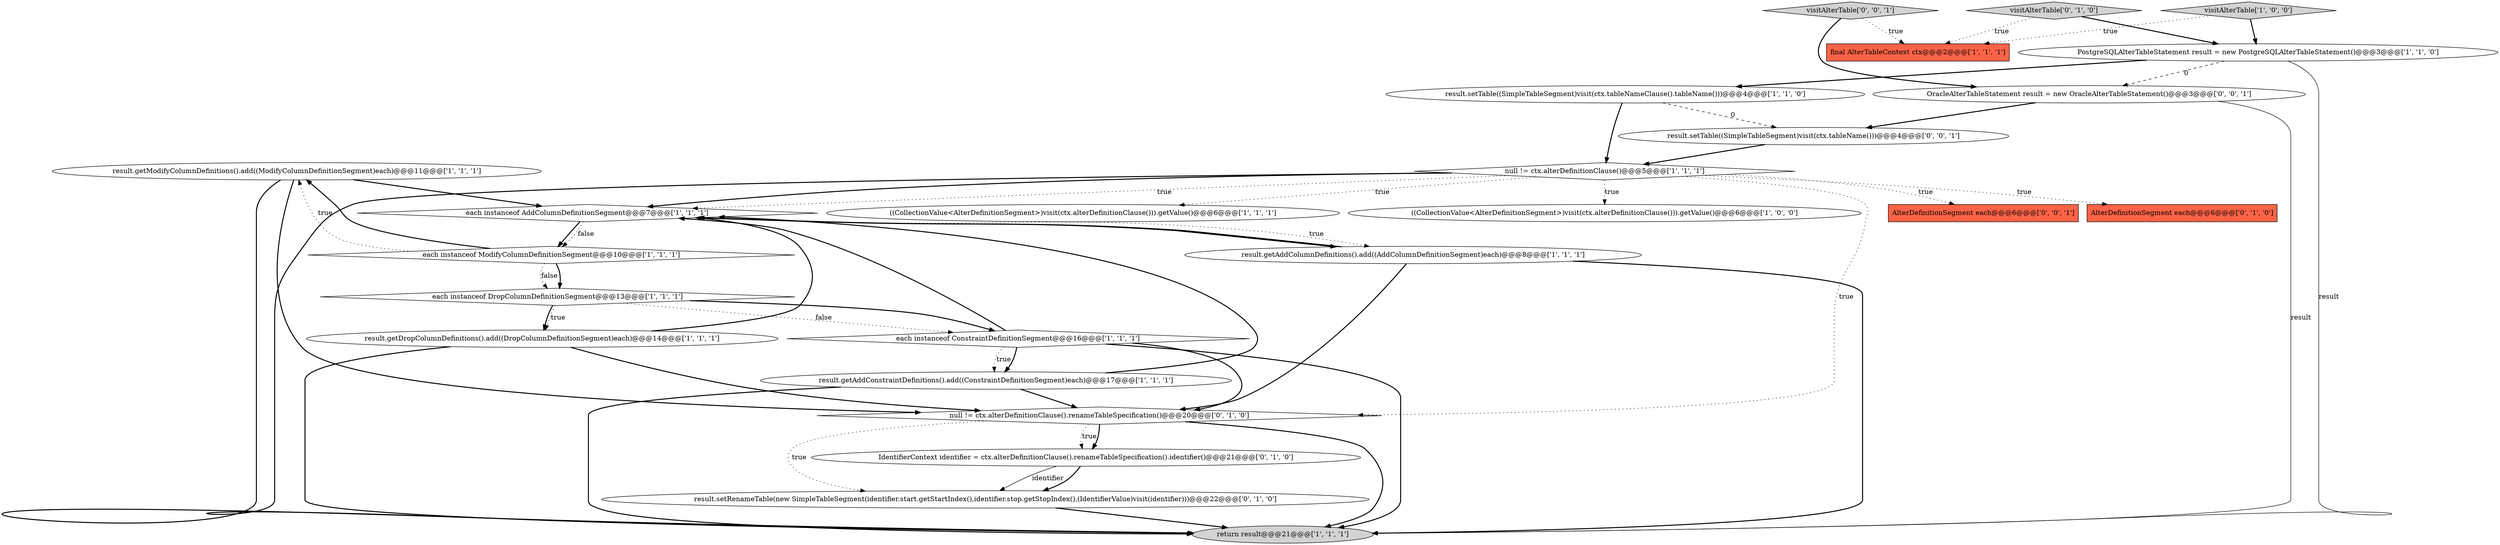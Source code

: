 digraph {
19 [style = filled, label = "result.setRenameTable(new SimpleTableSegment(identifier.start.getStartIndex(),identifier.stop.getStopIndex(),(IdentifierValue)visit(identifier)))@@@22@@@['0', '1', '0']", fillcolor = white, shape = ellipse image = "AAA1AAABBB2BBB"];
6 [style = filled, label = "result.getModifyColumnDefinitions().add((ModifyColumnDefinitionSegment)each)@@@11@@@['1', '1', '1']", fillcolor = white, shape = ellipse image = "AAA0AAABBB1BBB"];
12 [style = filled, label = "((CollectionValue<AlterDefinitionSegment>)visit(ctx.alterDefinitionClause())).getValue()@@@6@@@['1', '1', '1']", fillcolor = white, shape = ellipse image = "AAA0AAABBB1BBB"];
11 [style = filled, label = "null != ctx.alterDefinitionClause()@@@5@@@['1', '1', '1']", fillcolor = white, shape = diamond image = "AAA0AAABBB1BBB"];
0 [style = filled, label = "final AlterTableContext ctx@@@2@@@['1', '1', '1']", fillcolor = tomato, shape = box image = "AAA0AAABBB1BBB"];
3 [style = filled, label = "each instanceof DropColumnDefinitionSegment@@@13@@@['1', '1', '1']", fillcolor = white, shape = diamond image = "AAA0AAABBB1BBB"];
15 [style = filled, label = "PostgreSQLAlterTableStatement result = new PostgreSQLAlterTableStatement()@@@3@@@['1', '1', '0']", fillcolor = white, shape = ellipse image = "AAA0AAABBB1BBB"];
4 [style = filled, label = "result.getAddColumnDefinitions().add((AddColumnDefinitionSegment)each)@@@8@@@['1', '1', '1']", fillcolor = white, shape = ellipse image = "AAA0AAABBB1BBB"];
14 [style = filled, label = "each instanceof ModifyColumnDefinitionSegment@@@10@@@['1', '1', '1']", fillcolor = white, shape = diamond image = "AAA0AAABBB1BBB"];
21 [style = filled, label = "visitAlterTable['0', '0', '1']", fillcolor = lightgray, shape = diamond image = "AAA0AAABBB3BBB"];
9 [style = filled, label = "((CollectionValue<AlterDefinitionSegment>)visit(ctx.alterDefinitionClause())).getValue()@@@6@@@['1', '0', '0']", fillcolor = white, shape = ellipse image = "AAA0AAABBB1BBB"];
23 [style = filled, label = "OracleAlterTableStatement result = new OracleAlterTableStatement()@@@3@@@['0', '0', '1']", fillcolor = white, shape = ellipse image = "AAA0AAABBB3BBB"];
2 [style = filled, label = "result.getAddConstraintDefinitions().add((ConstraintDefinitionSegment)each)@@@17@@@['1', '1', '1']", fillcolor = white, shape = ellipse image = "AAA0AAABBB1BBB"];
1 [style = filled, label = "result.setTable((SimpleTableSegment)visit(ctx.tableNameClause().tableName()))@@@4@@@['1', '1', '0']", fillcolor = white, shape = ellipse image = "AAA0AAABBB1BBB"];
7 [style = filled, label = "result.getDropColumnDefinitions().add((DropColumnDefinitionSegment)each)@@@14@@@['1', '1', '1']", fillcolor = white, shape = ellipse image = "AAA0AAABBB1BBB"];
16 [style = filled, label = "null != ctx.alterDefinitionClause().renameTableSpecification()@@@20@@@['0', '1', '0']", fillcolor = white, shape = diamond image = "AAA1AAABBB2BBB"];
18 [style = filled, label = "visitAlterTable['0', '1', '0']", fillcolor = lightgray, shape = diamond image = "AAA0AAABBB2BBB"];
22 [style = filled, label = "AlterDefinitionSegment each@@@6@@@['0', '0', '1']", fillcolor = tomato, shape = box image = "AAA0AAABBB3BBB"];
5 [style = filled, label = "each instanceof AddColumnDefinitionSegment@@@7@@@['1', '1', '1']", fillcolor = white, shape = diamond image = "AAA0AAABBB1BBB"];
20 [style = filled, label = "IdentifierContext identifier = ctx.alterDefinitionClause().renameTableSpecification().identifier()@@@21@@@['0', '1', '0']", fillcolor = white, shape = ellipse image = "AAA1AAABBB2BBB"];
17 [style = filled, label = "AlterDefinitionSegment each@@@6@@@['0', '1', '0']", fillcolor = tomato, shape = box image = "AAA0AAABBB2BBB"];
24 [style = filled, label = "result.setTable((SimpleTableSegment)visit(ctx.tableName()))@@@4@@@['0', '0', '1']", fillcolor = white, shape = ellipse image = "AAA0AAABBB3BBB"];
13 [style = filled, label = "return result@@@21@@@['1', '1', '1']", fillcolor = lightgray, shape = ellipse image = "AAA0AAABBB1BBB"];
10 [style = filled, label = "each instanceof ConstraintDefinitionSegment@@@16@@@['1', '1', '1']", fillcolor = white, shape = diamond image = "AAA0AAABBB1BBB"];
8 [style = filled, label = "visitAlterTable['1', '0', '0']", fillcolor = lightgray, shape = diamond image = "AAA0AAABBB1BBB"];
10->16 [style = bold, label=""];
21->0 [style = dotted, label="true"];
10->2 [style = dotted, label="true"];
5->14 [style = bold, label=""];
3->10 [style = bold, label=""];
15->13 [style = solid, label="result"];
11->9 [style = dotted, label="true"];
1->24 [style = dashed, label="0"];
16->20 [style = dotted, label="true"];
23->13 [style = solid, label="result"];
15->1 [style = bold, label=""];
10->2 [style = bold, label=""];
14->3 [style = bold, label=""];
20->19 [style = solid, label="identifier"];
11->12 [style = dotted, label="true"];
4->16 [style = bold, label=""];
23->24 [style = bold, label=""];
2->13 [style = bold, label=""];
2->5 [style = bold, label=""];
4->5 [style = bold, label=""];
7->16 [style = bold, label=""];
5->14 [style = dotted, label="false"];
24->11 [style = bold, label=""];
5->4 [style = dotted, label="true"];
6->13 [style = bold, label=""];
16->13 [style = bold, label=""];
3->7 [style = bold, label=""];
11->17 [style = dotted, label="true"];
5->4 [style = bold, label=""];
19->13 [style = bold, label=""];
1->11 [style = bold, label=""];
20->19 [style = bold, label=""];
14->6 [style = dotted, label="true"];
7->13 [style = bold, label=""];
6->16 [style = bold, label=""];
11->16 [style = dotted, label="true"];
14->3 [style = dotted, label="false"];
10->13 [style = bold, label=""];
3->10 [style = dotted, label="false"];
18->0 [style = dotted, label="true"];
11->13 [style = bold, label=""];
6->5 [style = bold, label=""];
14->6 [style = bold, label=""];
7->5 [style = bold, label=""];
16->20 [style = bold, label=""];
4->13 [style = bold, label=""];
2->16 [style = bold, label=""];
3->7 [style = dotted, label="true"];
15->23 [style = dashed, label="0"];
11->22 [style = dotted, label="true"];
21->23 [style = bold, label=""];
10->5 [style = bold, label=""];
8->15 [style = bold, label=""];
11->5 [style = bold, label=""];
8->0 [style = dotted, label="true"];
11->5 [style = dotted, label="true"];
16->19 [style = dotted, label="true"];
18->15 [style = bold, label=""];
}
